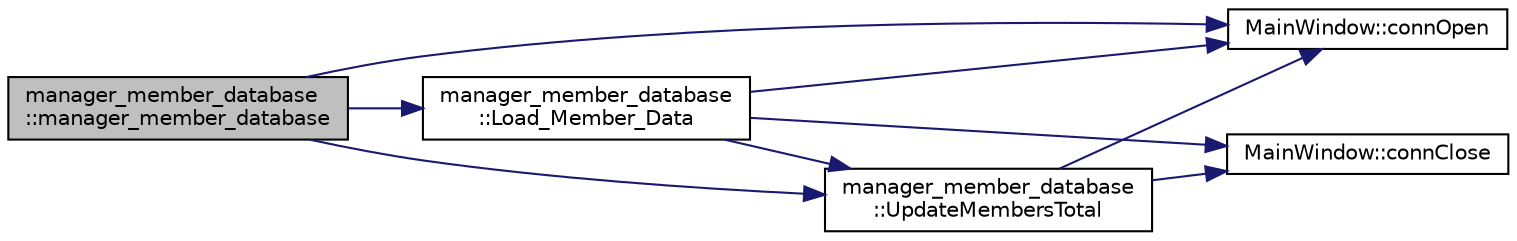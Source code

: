 digraph "manager_member_database::manager_member_database"
{
 // LATEX_PDF_SIZE
  bgcolor="transparent";
  edge [fontname="Helvetica",fontsize="10",labelfontname="Helvetica",labelfontsize="10"];
  node [fontname="Helvetica",fontsize="10",shape=record];
  rankdir="LR";
  Node1 [label="manager_member_database\l::manager_member_database",height=0.2,width=0.4,color="black", fillcolor="grey75", style="filled", fontcolor="black",tooltip=" "];
  Node1 -> Node2 [color="midnightblue",fontsize="10",style="solid",fontname="Helvetica"];
  Node2 [label="MainWindow::connOpen",height=0.2,width=0.4,color="black",URL="$class_main_window.html#a0d30e4605e1f8daf1841a3968bdaa443",tooltip=" "];
  Node1 -> Node3 [color="midnightblue",fontsize="10",style="solid",fontname="Helvetica"];
  Node3 [label="manager_member_database\l::Load_Member_Data",height=0.2,width=0.4,color="black",URL="$classmanager__member__database.html#aee177a3074fcff4c80ad327c1abe9996",tooltip=" "];
  Node3 -> Node4 [color="midnightblue",fontsize="10",style="solid",fontname="Helvetica"];
  Node4 [label="MainWindow::connClose",height=0.2,width=0.4,color="black",URL="$class_main_window.html#a06c2c3d3262390f0ea03bf28027334ba",tooltip=" "];
  Node3 -> Node2 [color="midnightblue",fontsize="10",style="solid",fontname="Helvetica"];
  Node3 -> Node5 [color="midnightblue",fontsize="10",style="solid",fontname="Helvetica"];
  Node5 [label="manager_member_database\l::UpdateMembersTotal",height=0.2,width=0.4,color="black",URL="$classmanager__member__database.html#adb383f234534efcf31ade31a2951c78d",tooltip=" "];
  Node5 -> Node4 [color="midnightblue",fontsize="10",style="solid",fontname="Helvetica"];
  Node5 -> Node2 [color="midnightblue",fontsize="10",style="solid",fontname="Helvetica"];
  Node1 -> Node5 [color="midnightblue",fontsize="10",style="solid",fontname="Helvetica"];
}
